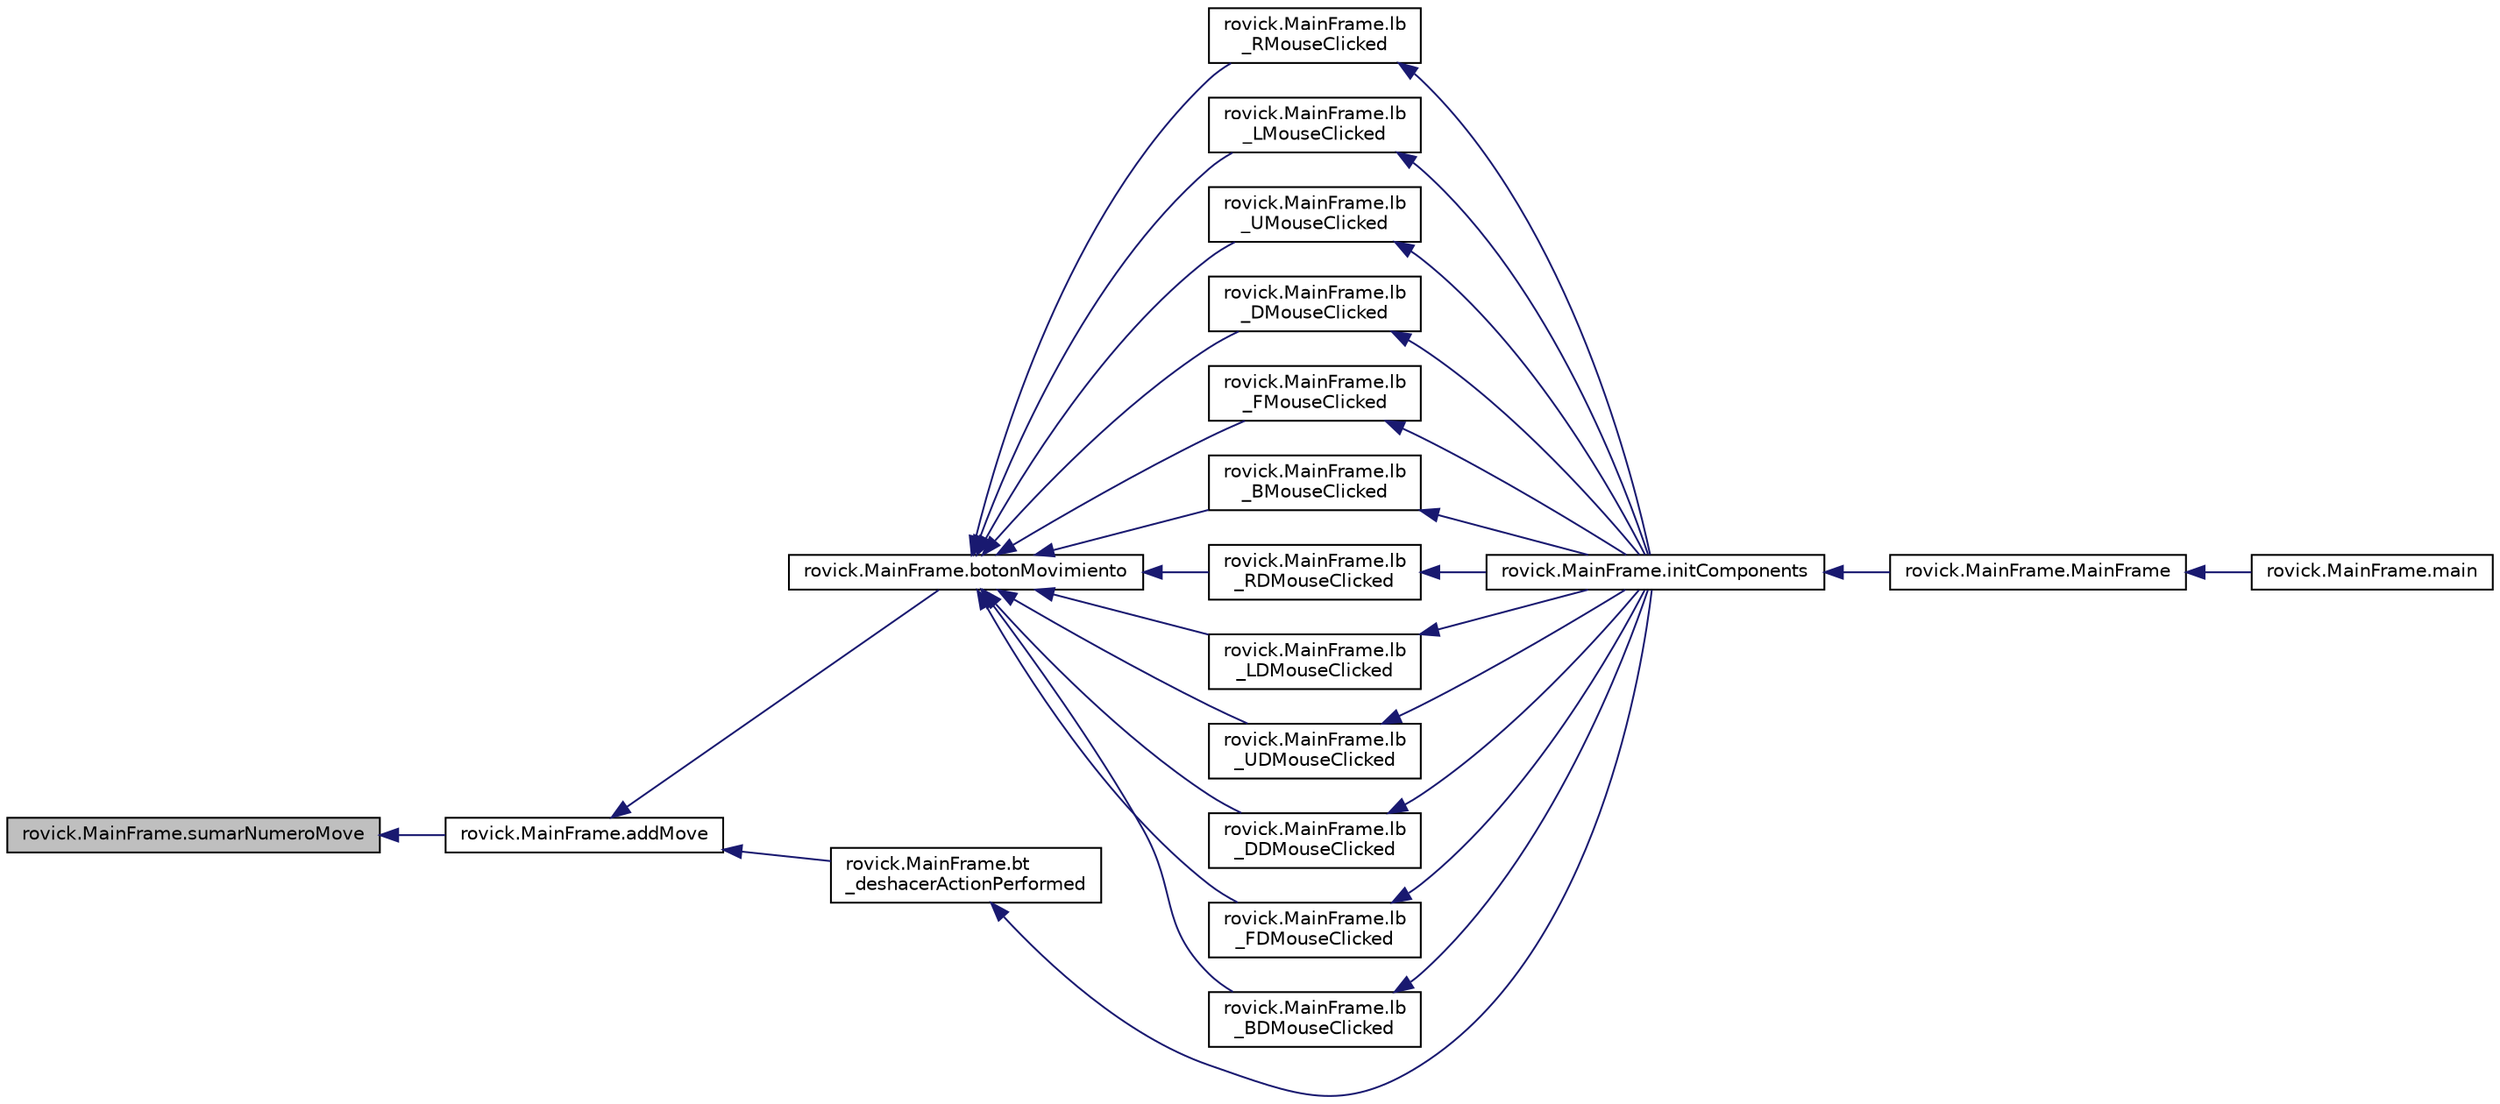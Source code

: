 digraph "rovick.MainFrame.sumarNumeroMove"
{
  edge [fontname="Helvetica",fontsize="10",labelfontname="Helvetica",labelfontsize="10"];
  node [fontname="Helvetica",fontsize="10",shape=record];
  rankdir="LR";
  Node5 [label="rovick.MainFrame.sumarNumeroMove",height=0.2,width=0.4,color="black", fillcolor="grey75", style="filled", fontcolor="black"];
  Node5 -> Node6 [dir="back",color="midnightblue",fontsize="10",style="solid",fontname="Helvetica"];
  Node6 [label="rovick.MainFrame.addMove",height=0.2,width=0.4,color="black", fillcolor="white", style="filled",URL="$group___auxiliares_ga49c8ae6bbd67d575b5b9c8ee575a82ff.html#ga49c8ae6bbd67d575b5b9c8ee575a82ff",tooltip="Añade el movimiento al ArrayLista movimientos dependiendo de que movimiento sea. "];
  Node6 -> Node7 [dir="back",color="midnightblue",fontsize="10",style="solid",fontname="Helvetica"];
  Node7 [label="rovick.MainFrame.botonMovimiento",height=0.2,width=0.4,color="black", fillcolor="white", style="filled",URL="$group___principales_gae2c42cbf5cab358d9b60d6c7a50ab85f.html#gae2c42cbf5cab358d9b60d6c7a50ab85f",tooltip="Metodo al que llaman los Botones de los movimientos, Si el checkBox cb_hacerSegunPulsas esta activado..."];
  Node7 -> Node8 [dir="back",color="midnightblue",fontsize="10",style="solid",fontname="Helvetica"];
  Node8 [label="rovick.MainFrame.lb\l_RMouseClicked",height=0.2,width=0.4,color="black", fillcolor="white", style="filled",URL="$group___botones_ga806a4d37b42c38a01063536d98bf9442.html#ga806a4d37b42c38a01063536d98bf9442"];
  Node8 -> Node9 [dir="back",color="midnightblue",fontsize="10",style="solid",fontname="Helvetica"];
  Node9 [label="rovick.MainFrame.initComponents",height=0.2,width=0.4,color="black", fillcolor="white", style="filled",URL="$classrovick_1_1_main_frame_a6bfda0f949106916323960d384a309e0.html#a6bfda0f949106916323960d384a309e0"];
  Node9 -> Node10 [dir="back",color="midnightblue",fontsize="10",style="solid",fontname="Helvetica"];
  Node10 [label="rovick.MainFrame.MainFrame",height=0.2,width=0.4,color="black", fillcolor="white", style="filled",URL="$group___principales_ga511f1ff25cbcc94bf9a36611674b5fec.html#ga511f1ff25cbcc94bf9a36611674b5fec",tooltip="Contrucotr de la victa principal. "];
  Node10 -> Node11 [dir="back",color="midnightblue",fontsize="10",style="solid",fontname="Helvetica"];
  Node11 [label="rovick.MainFrame.main",height=0.2,width=0.4,color="black", fillcolor="white", style="filled",URL="$classrovick_1_1_main_frame_ac31f17c5894a105267e32842324663ac.html#ac31f17c5894a105267e32842324663ac"];
  Node7 -> Node12 [dir="back",color="midnightblue",fontsize="10",style="solid",fontname="Helvetica"];
  Node12 [label="rovick.MainFrame.lb\l_LMouseClicked",height=0.2,width=0.4,color="black", fillcolor="white", style="filled",URL="$group___botones_gab1bffa7346d3a8a6a04c7c74edd854b9.html#gab1bffa7346d3a8a6a04c7c74edd854b9"];
  Node12 -> Node9 [dir="back",color="midnightblue",fontsize="10",style="solid",fontname="Helvetica"];
  Node7 -> Node13 [dir="back",color="midnightblue",fontsize="10",style="solid",fontname="Helvetica"];
  Node13 [label="rovick.MainFrame.lb\l_UMouseClicked",height=0.2,width=0.4,color="black", fillcolor="white", style="filled",URL="$group___botones_gad7d6a61ea3f70d947bab03ca93f5c76f.html#gad7d6a61ea3f70d947bab03ca93f5c76f"];
  Node13 -> Node9 [dir="back",color="midnightblue",fontsize="10",style="solid",fontname="Helvetica"];
  Node7 -> Node14 [dir="back",color="midnightblue",fontsize="10",style="solid",fontname="Helvetica"];
  Node14 [label="rovick.MainFrame.lb\l_DMouseClicked",height=0.2,width=0.4,color="black", fillcolor="white", style="filled",URL="$group___botones_gad29bf698bb00fce441a3666ce81c04f8.html#gad29bf698bb00fce441a3666ce81c04f8"];
  Node14 -> Node9 [dir="back",color="midnightblue",fontsize="10",style="solid",fontname="Helvetica"];
  Node7 -> Node15 [dir="back",color="midnightblue",fontsize="10",style="solid",fontname="Helvetica"];
  Node15 [label="rovick.MainFrame.lb\l_FMouseClicked",height=0.2,width=0.4,color="black", fillcolor="white", style="filled",URL="$group___botones_ga7dbf6abea21412b993496f2272394add.html#ga7dbf6abea21412b993496f2272394add"];
  Node15 -> Node9 [dir="back",color="midnightblue",fontsize="10",style="solid",fontname="Helvetica"];
  Node7 -> Node16 [dir="back",color="midnightblue",fontsize="10",style="solid",fontname="Helvetica"];
  Node16 [label="rovick.MainFrame.lb\l_BMouseClicked",height=0.2,width=0.4,color="black", fillcolor="white", style="filled",URL="$group___botones_ga1bf2298bc72ca8ad5e1a297e9fe553aa.html#ga1bf2298bc72ca8ad5e1a297e9fe553aa"];
  Node16 -> Node9 [dir="back",color="midnightblue",fontsize="10",style="solid",fontname="Helvetica"];
  Node7 -> Node17 [dir="back",color="midnightblue",fontsize="10",style="solid",fontname="Helvetica"];
  Node17 [label="rovick.MainFrame.lb\l_RDMouseClicked",height=0.2,width=0.4,color="black", fillcolor="white", style="filled",URL="$group___botones_ga3d74cf4cc0f87ec35842fd8fff42e80c.html#ga3d74cf4cc0f87ec35842fd8fff42e80c"];
  Node17 -> Node9 [dir="back",color="midnightblue",fontsize="10",style="solid",fontname="Helvetica"];
  Node7 -> Node18 [dir="back",color="midnightblue",fontsize="10",style="solid",fontname="Helvetica"];
  Node18 [label="rovick.MainFrame.lb\l_LDMouseClicked",height=0.2,width=0.4,color="black", fillcolor="white", style="filled",URL="$group___botones_ga11a49350175011fe98d970f9aaabf65d.html#ga11a49350175011fe98d970f9aaabf65d"];
  Node18 -> Node9 [dir="back",color="midnightblue",fontsize="10",style="solid",fontname="Helvetica"];
  Node7 -> Node19 [dir="back",color="midnightblue",fontsize="10",style="solid",fontname="Helvetica"];
  Node19 [label="rovick.MainFrame.lb\l_UDMouseClicked",height=0.2,width=0.4,color="black", fillcolor="white", style="filled",URL="$group___botones_ga8f21d07f95b26c7977f9caf32e4b1b2d.html#ga8f21d07f95b26c7977f9caf32e4b1b2d"];
  Node19 -> Node9 [dir="back",color="midnightblue",fontsize="10",style="solid",fontname="Helvetica"];
  Node7 -> Node20 [dir="back",color="midnightblue",fontsize="10",style="solid",fontname="Helvetica"];
  Node20 [label="rovick.MainFrame.lb\l_DDMouseClicked",height=0.2,width=0.4,color="black", fillcolor="white", style="filled",URL="$group___botones_ga71ce387a0aeb3ea68ebdf029b180a3b6.html#ga71ce387a0aeb3ea68ebdf029b180a3b6"];
  Node20 -> Node9 [dir="back",color="midnightblue",fontsize="10",style="solid",fontname="Helvetica"];
  Node7 -> Node21 [dir="back",color="midnightblue",fontsize="10",style="solid",fontname="Helvetica"];
  Node21 [label="rovick.MainFrame.lb\l_FDMouseClicked",height=0.2,width=0.4,color="black", fillcolor="white", style="filled",URL="$group___botones_ga31321cdc0955f60c49b93b3ada6d8866.html#ga31321cdc0955f60c49b93b3ada6d8866"];
  Node21 -> Node9 [dir="back",color="midnightblue",fontsize="10",style="solid",fontname="Helvetica"];
  Node7 -> Node22 [dir="back",color="midnightblue",fontsize="10",style="solid",fontname="Helvetica"];
  Node22 [label="rovick.MainFrame.lb\l_BDMouseClicked",height=0.2,width=0.4,color="black", fillcolor="white", style="filled",URL="$group___botones_ga7e962ccf5b128e8f2804f42c61c86b7d.html#ga7e962ccf5b128e8f2804f42c61c86b7d"];
  Node22 -> Node9 [dir="back",color="midnightblue",fontsize="10",style="solid",fontname="Helvetica"];
  Node6 -> Node23 [dir="back",color="midnightblue",fontsize="10",style="solid",fontname="Helvetica"];
  Node23 [label="rovick.MainFrame.bt\l_deshacerActionPerformed",height=0.2,width=0.4,color="black", fillcolor="white", style="filled",URL="$group___otros_ga822786b927cc80f5020a8e8a3ca93a2f.html#ga822786b927cc80f5020a8e8a3ca93a2f"];
  Node23 -> Node9 [dir="back",color="midnightblue",fontsize="10",style="solid",fontname="Helvetica"];
}
